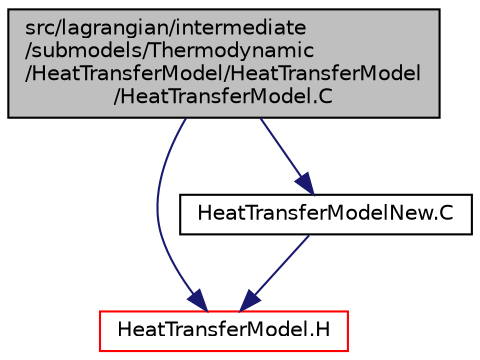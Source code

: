 digraph "src/lagrangian/intermediate/submodels/Thermodynamic/HeatTransferModel/HeatTransferModel/HeatTransferModel.C"
{
  bgcolor="transparent";
  edge [fontname="Helvetica",fontsize="10",labelfontname="Helvetica",labelfontsize="10"];
  node [fontname="Helvetica",fontsize="10",shape=record];
  Node1 [label="src/lagrangian/intermediate\l/submodels/Thermodynamic\l/HeatTransferModel/HeatTransferModel\l/HeatTransferModel.C",height=0.2,width=0.4,color="black", fillcolor="grey75", style="filled", fontcolor="black"];
  Node1 -> Node2 [color="midnightblue",fontsize="10",style="solid",fontname="Helvetica"];
  Node2 [label="HeatTransferModel.H",height=0.2,width=0.4,color="red",URL="$a07025.html"];
  Node1 -> Node3 [color="midnightblue",fontsize="10",style="solid",fontname="Helvetica"];
  Node3 [label="HeatTransferModelNew.C",height=0.2,width=0.4,color="black",URL="$a07026.html"];
  Node3 -> Node2 [color="midnightblue",fontsize="10",style="solid",fontname="Helvetica"];
}
